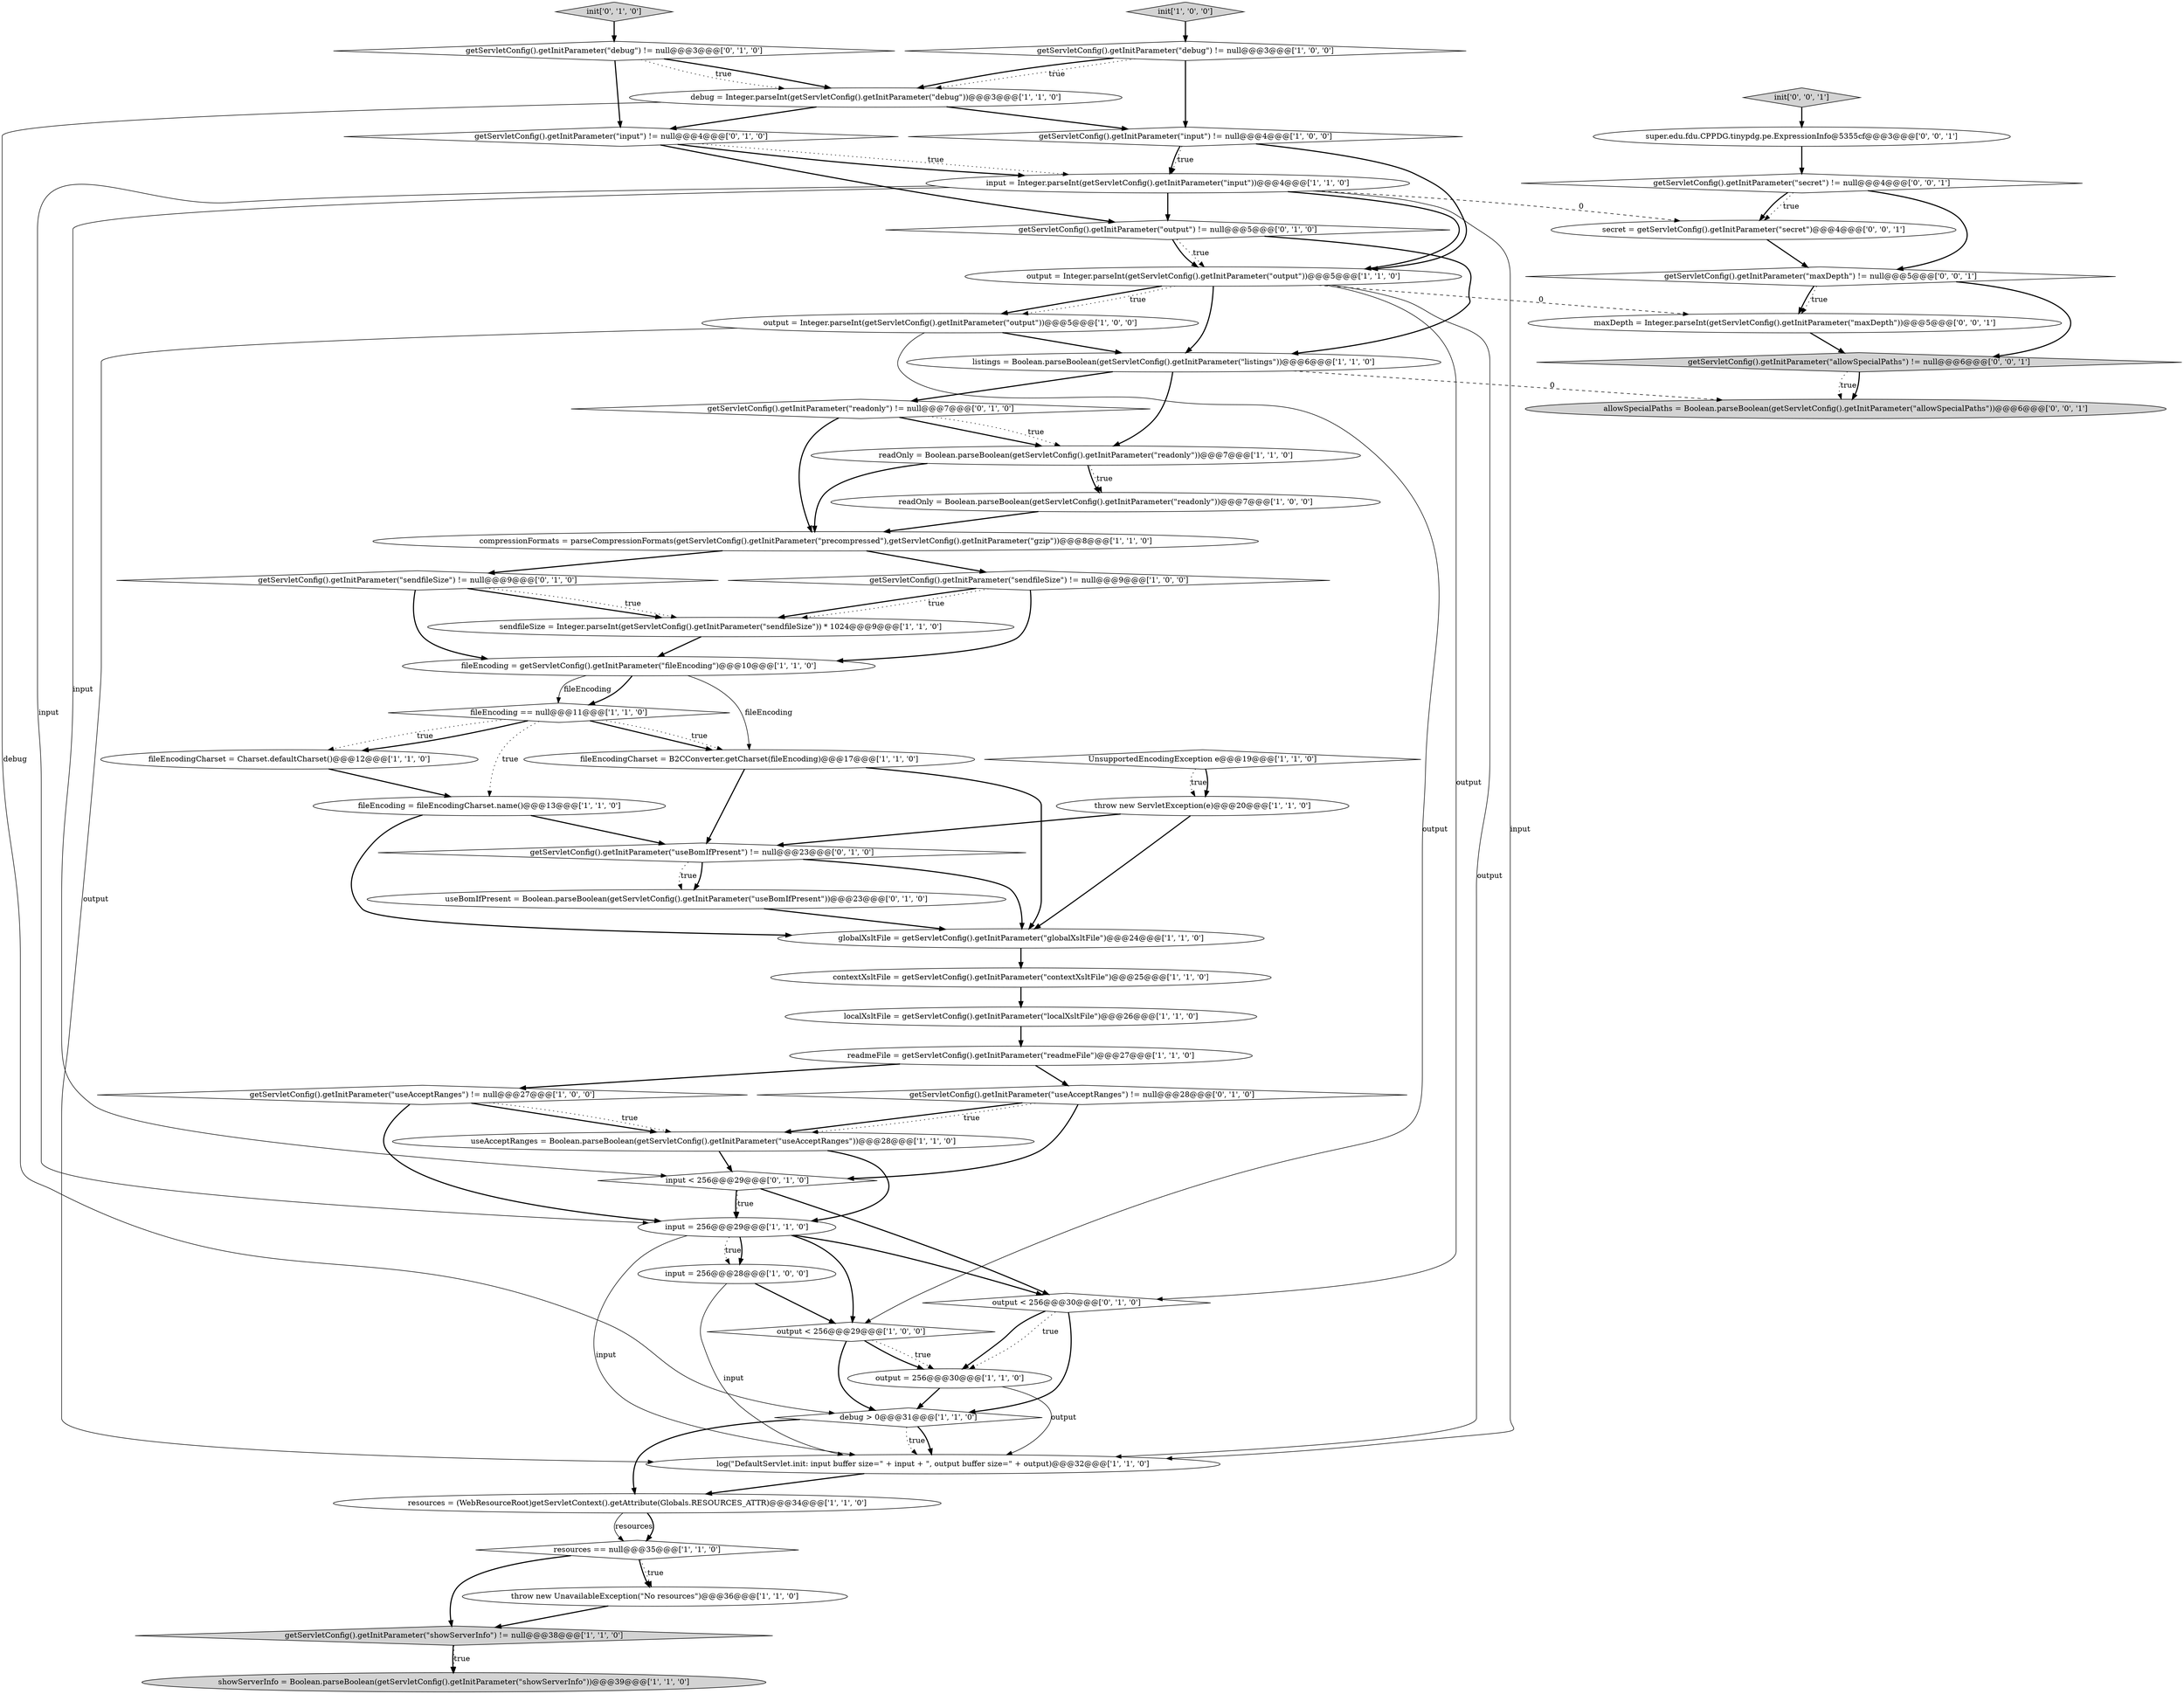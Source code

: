 digraph {
8 [style = filled, label = "listings = Boolean.parseBoolean(getServletConfig().getInitParameter(\"listings\"))@@@6@@@['1', '1', '0']", fillcolor = white, shape = ellipse image = "AAA0AAABBB1BBB"];
16 [style = filled, label = "readmeFile = getServletConfig().getInitParameter(\"readmeFile\")@@@27@@@['1', '1', '0']", fillcolor = white, shape = ellipse image = "AAA0AAABBB1BBB"];
28 [style = filled, label = "fileEncoding = getServletConfig().getInitParameter(\"fileEncoding\")@@@10@@@['1', '1', '0']", fillcolor = white, shape = ellipse image = "AAA0AAABBB1BBB"];
7 [style = filled, label = "getServletConfig().getInitParameter(\"sendfileSize\") != null@@@9@@@['1', '0', '0']", fillcolor = white, shape = diamond image = "AAA0AAABBB1BBB"];
51 [style = filled, label = "maxDepth = Integer.parseInt(getServletConfig().getInitParameter(\"maxDepth\"))@@@5@@@['0', '0', '1']", fillcolor = white, shape = ellipse image = "AAA0AAABBB3BBB"];
37 [style = filled, label = "getServletConfig().getInitParameter(\"output\") != null@@@5@@@['0', '1', '0']", fillcolor = white, shape = diamond image = "AAA0AAABBB2BBB"];
31 [style = filled, label = "fileEncodingCharset = B2CConverter.getCharset(fileEncoding)@@@17@@@['1', '1', '0']", fillcolor = white, shape = ellipse image = "AAA0AAABBB1BBB"];
5 [style = filled, label = "localXsltFile = getServletConfig().getInitParameter(\"localXsltFile\")@@@26@@@['1', '1', '0']", fillcolor = white, shape = ellipse image = "AAA0AAABBB1BBB"];
6 [style = filled, label = "init['1', '0', '0']", fillcolor = lightgray, shape = diamond image = "AAA0AAABBB1BBB"];
27 [style = filled, label = "input = 256@@@29@@@['1', '1', '0']", fillcolor = white, shape = ellipse image = "AAA0AAABBB1BBB"];
25 [style = filled, label = "throw new ServletException(e)@@@20@@@['1', '1', '0']", fillcolor = white, shape = ellipse image = "AAA0AAABBB1BBB"];
53 [style = filled, label = "secret = getServletConfig().getInitParameter(\"secret\")@@@4@@@['0', '0', '1']", fillcolor = white, shape = ellipse image = "AAA0AAABBB3BBB"];
14 [style = filled, label = "resources = (WebResourceRoot)getServletContext().getAttribute(Globals.RESOURCES_ATTR)@@@34@@@['1', '1', '0']", fillcolor = white, shape = ellipse image = "AAA0AAABBB1BBB"];
2 [style = filled, label = "output < 256@@@29@@@['1', '0', '0']", fillcolor = white, shape = diamond image = "AAA0AAABBB1BBB"];
34 [style = filled, label = "fileEncodingCharset = Charset.defaultCharset()@@@12@@@['1', '1', '0']", fillcolor = white, shape = ellipse image = "AAA0AAABBB1BBB"];
3 [style = filled, label = "debug > 0@@@31@@@['1', '1', '0']", fillcolor = white, shape = diamond image = "AAA0AAABBB1BBB"];
20 [style = filled, label = "output = Integer.parseInt(getServletConfig().getInitParameter(\"output\"))@@@5@@@['1', '1', '0']", fillcolor = white, shape = ellipse image = "AAA0AAABBB1BBB"];
4 [style = filled, label = "log(\"DefaultServlet.init: input buffer size=\" + input + \", output buffer size=\" + output)@@@32@@@['1', '1', '0']", fillcolor = white, shape = ellipse image = "AAA0AAABBB1BBB"];
36 [style = filled, label = "showServerInfo = Boolean.parseBoolean(getServletConfig().getInitParameter(\"showServerInfo\"))@@@39@@@['1', '1', '0']", fillcolor = lightgray, shape = ellipse image = "AAA0AAABBB1BBB"];
43 [style = filled, label = "getServletConfig().getInitParameter(\"debug\") != null@@@3@@@['0', '1', '0']", fillcolor = white, shape = diamond image = "AAA0AAABBB2BBB"];
11 [style = filled, label = "input = Integer.parseInt(getServletConfig().getInitParameter(\"input\"))@@@4@@@['1', '1', '0']", fillcolor = white, shape = ellipse image = "AAA0AAABBB1BBB"];
9 [style = filled, label = "UnsupportedEncodingException e@@@19@@@['1', '1', '0']", fillcolor = white, shape = diamond image = "AAA0AAABBB1BBB"];
44 [style = filled, label = "getServletConfig().getInitParameter(\"useBomIfPresent\") != null@@@23@@@['0', '1', '0']", fillcolor = white, shape = diamond image = "AAA1AAABBB2BBB"];
13 [style = filled, label = "getServletConfig().getInitParameter(\"debug\") != null@@@3@@@['1', '0', '0']", fillcolor = white, shape = diamond image = "AAA0AAABBB1BBB"];
17 [style = filled, label = "output = Integer.parseInt(getServletConfig().getInitParameter(\"output\"))@@@5@@@['1', '0', '0']", fillcolor = white, shape = ellipse image = "AAA0AAABBB1BBB"];
21 [style = filled, label = "useAcceptRanges = Boolean.parseBoolean(getServletConfig().getInitParameter(\"useAcceptRanges\"))@@@28@@@['1', '1', '0']", fillcolor = white, shape = ellipse image = "AAA0AAABBB1BBB"];
55 [style = filled, label = "allowSpecialPaths = Boolean.parseBoolean(getServletConfig().getInitParameter(\"allowSpecialPaths\"))@@@6@@@['0', '0', '1']", fillcolor = lightgray, shape = ellipse image = "AAA0AAABBB3BBB"];
23 [style = filled, label = "debug = Integer.parseInt(getServletConfig().getInitParameter(\"debug\"))@@@3@@@['1', '1', '0']", fillcolor = white, shape = ellipse image = "AAA0AAABBB1BBB"];
47 [style = filled, label = "init['0', '1', '0']", fillcolor = lightgray, shape = diamond image = "AAA0AAABBB2BBB"];
33 [style = filled, label = "resources == null@@@35@@@['1', '1', '0']", fillcolor = white, shape = diamond image = "AAA0AAABBB1BBB"];
48 [style = filled, label = "init['0', '0', '1']", fillcolor = lightgray, shape = diamond image = "AAA0AAABBB3BBB"];
39 [style = filled, label = "getServletConfig().getInitParameter(\"input\") != null@@@4@@@['0', '1', '0']", fillcolor = white, shape = diamond image = "AAA0AAABBB2BBB"];
30 [style = filled, label = "getServletConfig().getInitParameter(\"showServerInfo\") != null@@@38@@@['1', '1', '0']", fillcolor = lightgray, shape = diamond image = "AAA0AAABBB1BBB"];
32 [style = filled, label = "sendfileSize = Integer.parseInt(getServletConfig().getInitParameter(\"sendfileSize\")) * 1024@@@9@@@['1', '1', '0']", fillcolor = white, shape = ellipse image = "AAA0AAABBB1BBB"];
19 [style = filled, label = "readOnly = Boolean.parseBoolean(getServletConfig().getInitParameter(\"readonly\"))@@@7@@@['1', '0', '0']", fillcolor = white, shape = ellipse image = "AAA0AAABBB1BBB"];
40 [style = filled, label = "getServletConfig().getInitParameter(\"readonly\") != null@@@7@@@['0', '1', '0']", fillcolor = white, shape = diamond image = "AAA0AAABBB2BBB"];
41 [style = filled, label = "useBomIfPresent = Boolean.parseBoolean(getServletConfig().getInitParameter(\"useBomIfPresent\"))@@@23@@@['0', '1', '0']", fillcolor = white, shape = ellipse image = "AAA0AAABBB2BBB"];
49 [style = filled, label = "super.edu.fdu.CPPDG.tinypdg.pe.ExpressionInfo@5355cf@@@3@@@['0', '0', '1']", fillcolor = white, shape = ellipse image = "AAA0AAABBB3BBB"];
26 [style = filled, label = "fileEncoding = fileEncodingCharset.name()@@@13@@@['1', '1', '0']", fillcolor = white, shape = ellipse image = "AAA0AAABBB1BBB"];
15 [style = filled, label = "getServletConfig().getInitParameter(\"useAcceptRanges\") != null@@@27@@@['1', '0', '0']", fillcolor = white, shape = diamond image = "AAA0AAABBB1BBB"];
50 [style = filled, label = "getServletConfig().getInitParameter(\"maxDepth\") != null@@@5@@@['0', '0', '1']", fillcolor = white, shape = diamond image = "AAA0AAABBB3BBB"];
38 [style = filled, label = "getServletConfig().getInitParameter(\"sendfileSize\") != null@@@9@@@['0', '1', '0']", fillcolor = white, shape = diamond image = "AAA0AAABBB2BBB"];
0 [style = filled, label = "getServletConfig().getInitParameter(\"input\") != null@@@4@@@['1', '0', '0']", fillcolor = white, shape = diamond image = "AAA0AAABBB1BBB"];
45 [style = filled, label = "output < 256@@@30@@@['0', '1', '0']", fillcolor = white, shape = diamond image = "AAA0AAABBB2BBB"];
29 [style = filled, label = "throw new UnavailableException(\"No resources\")@@@36@@@['1', '1', '0']", fillcolor = white, shape = ellipse image = "AAA0AAABBB1BBB"];
54 [style = filled, label = "getServletConfig().getInitParameter(\"allowSpecialPaths\") != null@@@6@@@['0', '0', '1']", fillcolor = lightgray, shape = diamond image = "AAA0AAABBB3BBB"];
22 [style = filled, label = "contextXsltFile = getServletConfig().getInitParameter(\"contextXsltFile\")@@@25@@@['1', '1', '0']", fillcolor = white, shape = ellipse image = "AAA0AAABBB1BBB"];
24 [style = filled, label = "readOnly = Boolean.parseBoolean(getServletConfig().getInitParameter(\"readonly\"))@@@7@@@['1', '1', '0']", fillcolor = white, shape = ellipse image = "AAA0AAABBB1BBB"];
1 [style = filled, label = "input = 256@@@28@@@['1', '0', '0']", fillcolor = white, shape = ellipse image = "AAA0AAABBB1BBB"];
52 [style = filled, label = "getServletConfig().getInitParameter(\"secret\") != null@@@4@@@['0', '0', '1']", fillcolor = white, shape = diamond image = "AAA0AAABBB3BBB"];
12 [style = filled, label = "globalXsltFile = getServletConfig().getInitParameter(\"globalXsltFile\")@@@24@@@['1', '1', '0']", fillcolor = white, shape = ellipse image = "AAA0AAABBB1BBB"];
35 [style = filled, label = "output = 256@@@30@@@['1', '1', '0']", fillcolor = white, shape = ellipse image = "AAA0AAABBB1BBB"];
10 [style = filled, label = "compressionFormats = parseCompressionFormats(getServletConfig().getInitParameter(\"precompressed\"),getServletConfig().getInitParameter(\"gzip\"))@@@8@@@['1', '1', '0']", fillcolor = white, shape = ellipse image = "AAA0AAABBB1BBB"];
46 [style = filled, label = "getServletConfig().getInitParameter(\"useAcceptRanges\") != null@@@28@@@['0', '1', '0']", fillcolor = white, shape = diamond image = "AAA0AAABBB2BBB"];
42 [style = filled, label = "input < 256@@@29@@@['0', '1', '0']", fillcolor = white, shape = diamond image = "AAA0AAABBB2BBB"];
18 [style = filled, label = "fileEncoding == null@@@11@@@['1', '1', '0']", fillcolor = white, shape = diamond image = "AAA0AAABBB1BBB"];
7->28 [style = bold, label=""];
27->4 [style = solid, label="input"];
51->54 [style = bold, label=""];
50->51 [style = bold, label=""];
9->25 [style = dotted, label="true"];
24->10 [style = bold, label=""];
25->12 [style = bold, label=""];
43->39 [style = bold, label=""];
40->24 [style = dotted, label="true"];
0->20 [style = bold, label=""];
37->20 [style = dotted, label="true"];
32->28 [style = bold, label=""];
44->41 [style = bold, label=""];
28->18 [style = bold, label=""];
20->45 [style = solid, label="output"];
17->8 [style = bold, label=""];
20->17 [style = bold, label=""];
49->52 [style = bold, label=""];
9->25 [style = bold, label=""];
52->53 [style = bold, label=""];
39->37 [style = bold, label=""];
10->38 [style = bold, label=""];
34->26 [style = bold, label=""];
33->29 [style = bold, label=""];
1->2 [style = bold, label=""];
11->4 [style = solid, label="input"];
50->54 [style = bold, label=""];
31->44 [style = bold, label=""];
35->3 [style = bold, label=""];
42->27 [style = dotted, label="true"];
47->43 [style = bold, label=""];
38->28 [style = bold, label=""];
3->14 [style = bold, label=""];
11->20 [style = bold, label=""];
21->42 [style = bold, label=""];
37->20 [style = bold, label=""];
13->0 [style = bold, label=""];
15->21 [style = bold, label=""];
46->21 [style = bold, label=""];
0->11 [style = bold, label=""];
2->3 [style = bold, label=""];
17->4 [style = solid, label="output"];
10->7 [style = bold, label=""];
7->32 [style = bold, label=""];
0->11 [style = dotted, label="true"];
18->31 [style = bold, label=""];
26->12 [style = bold, label=""];
11->37 [style = bold, label=""];
39->11 [style = dotted, label="true"];
25->44 [style = bold, label=""];
7->32 [style = dotted, label="true"];
27->45 [style = bold, label=""];
53->50 [style = bold, label=""];
30->36 [style = bold, label=""];
5->16 [style = bold, label=""];
27->1 [style = dotted, label="true"];
43->23 [style = bold, label=""];
39->11 [style = bold, label=""];
15->21 [style = dotted, label="true"];
43->23 [style = dotted, label="true"];
42->27 [style = bold, label=""];
23->3 [style = solid, label="debug"];
11->42 [style = solid, label="input"];
18->34 [style = dotted, label="true"];
35->4 [style = solid, label="output"];
13->23 [style = bold, label=""];
20->17 [style = dotted, label="true"];
20->8 [style = bold, label=""];
31->12 [style = bold, label=""];
16->46 [style = bold, label=""];
23->0 [style = bold, label=""];
13->23 [style = dotted, label="true"];
44->41 [style = dotted, label="true"];
24->19 [style = dotted, label="true"];
28->18 [style = solid, label="fileEncoding"];
3->4 [style = dotted, label="true"];
33->29 [style = dotted, label="true"];
17->2 [style = solid, label="output"];
20->51 [style = dashed, label="0"];
18->34 [style = bold, label=""];
45->35 [style = bold, label=""];
52->53 [style = dotted, label="true"];
45->35 [style = dotted, label="true"];
24->19 [style = bold, label=""];
11->53 [style = dashed, label="0"];
46->21 [style = dotted, label="true"];
8->40 [style = bold, label=""];
8->24 [style = bold, label=""];
8->55 [style = dashed, label="0"];
40->24 [style = bold, label=""];
18->26 [style = dotted, label="true"];
54->55 [style = dotted, label="true"];
3->4 [style = bold, label=""];
30->36 [style = dotted, label="true"];
29->30 [style = bold, label=""];
42->45 [style = bold, label=""];
2->35 [style = dotted, label="true"];
44->12 [style = bold, label=""];
38->32 [style = bold, label=""];
22->5 [style = bold, label=""];
54->55 [style = bold, label=""];
48->49 [style = bold, label=""];
19->10 [style = bold, label=""];
11->27 [style = solid, label="input"];
20->4 [style = solid, label="output"];
14->33 [style = solid, label="resources"];
50->51 [style = dotted, label="true"];
16->15 [style = bold, label=""];
23->39 [style = bold, label=""];
38->32 [style = dotted, label="true"];
6->13 [style = bold, label=""];
52->50 [style = bold, label=""];
46->42 [style = bold, label=""];
41->12 [style = bold, label=""];
12->22 [style = bold, label=""];
45->3 [style = bold, label=""];
15->27 [style = bold, label=""];
40->10 [style = bold, label=""];
33->30 [style = bold, label=""];
27->1 [style = bold, label=""];
14->33 [style = bold, label=""];
21->27 [style = bold, label=""];
4->14 [style = bold, label=""];
26->44 [style = bold, label=""];
37->8 [style = bold, label=""];
1->4 [style = solid, label="input"];
2->35 [style = bold, label=""];
18->31 [style = dotted, label="true"];
27->2 [style = bold, label=""];
28->31 [style = solid, label="fileEncoding"];
}
